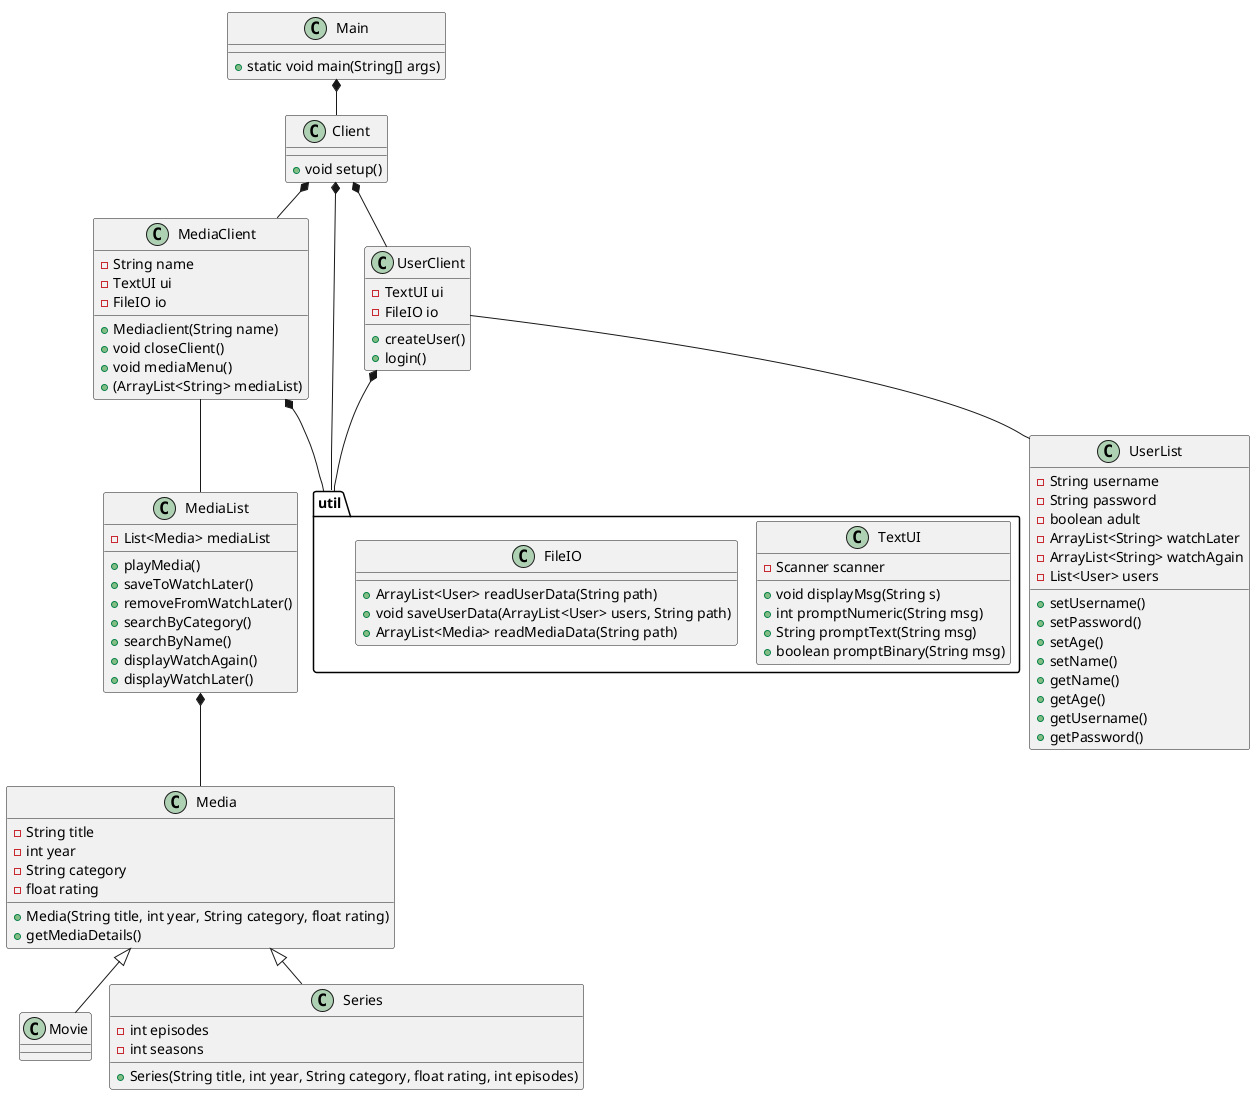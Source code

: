 @startuml
!pragma layout smetana

class Main{
+ static void main(String[] args)
}

class Client{
+void setup()
}

class Media{
- String title
- int year
- String category
- float rating
+Media(String title, int year, String category, float rating)
+getMediaDetails()


}

class MediaClient{
-String name
-TextUI ui
-FileIO io
+Mediaclient(String name)
+void closeClient()
+void mediaMenu()
+(ArrayList<String> mediaList)

}
class MediaList{
-List<Media> mediaList
+playMedia()
+saveToWatchLater()
+removeFromWatchLater()
+searchByCategory()
+searchByName()
+displayWatchAgain()
+displayWatchLater()
}

class UserList{
-String username
-String password
-boolean adult
+setUsername()
+setPassword()
+setAge()
+setName()
+getName()
+getAge()
+getUsername()
+getPassword()
-ArrayList<String> watchLater
-ArrayList<String> watchAgain
-List<User> users
}


class Movie{
}

class Series{
- int episodes
- int seasons
+Series(String title, int year, String category, float rating, int episodes)
}


class UserClient{
-TextUI ui
-FileIO io
+createUser()
+login()

'+logout()
}


package "util" {
class TextUI{
- Scanner scanner

+void displayMsg(String s)
+int promptNumeric(String msg)
+String promptText(String msg)
+boolean promptBinary(String msg)
}
class FileIO{
'+void addMediaToFile(Media media, String path)
'+void removeMediaFromFile(Media media, String path)
+ArrayList<User> readUserData(String path)
+void saveUserData(ArrayList<User> users, String path)
+ArrayList<Media> readMediaData(String path)
'+void saveMediaData
}
}

MediaList *-- Media
Media<|--Series
Media <|-- Movie
Client *-- MediaClient
MediaClient *-- "util"
MediaClient -- MediaList
Client *-- UserClient
UserClient -- UserList
UserClient *--"util"
Main *-- Client
Client *-- "util"

@enduml